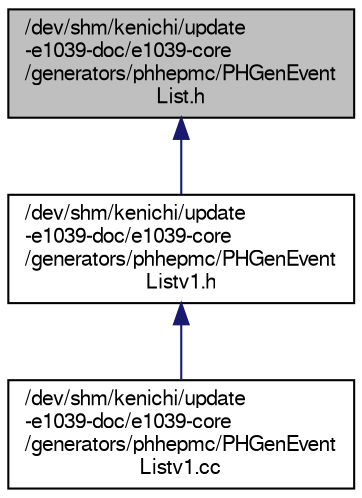 digraph "/dev/shm/kenichi/update-e1039-doc/e1039-core/generators/phhepmc/PHGenEventList.h"
{
  bgcolor="transparent";
  edge [fontname="FreeSans",fontsize="10",labelfontname="FreeSans",labelfontsize="10"];
  node [fontname="FreeSans",fontsize="10",shape=record];
  Node1 [label="/dev/shm/kenichi/update\l-e1039-doc/e1039-core\l/generators/phhepmc/PHGenEvent\lList.h",height=0.2,width=0.4,color="black", fillcolor="grey75", style="filled" fontcolor="black"];
  Node1 -> Node2 [dir="back",color="midnightblue",fontsize="10",style="solid",fontname="FreeSans"];
  Node2 [label="/dev/shm/kenichi/update\l-e1039-doc/e1039-core\l/generators/phhepmc/PHGenEvent\lListv1.h",height=0.2,width=0.4,color="black",URL="$d4/d7e/PHGenEventListv1_8h.html"];
  Node2 -> Node3 [dir="back",color="midnightblue",fontsize="10",style="solid",fontname="FreeSans"];
  Node3 [label="/dev/shm/kenichi/update\l-e1039-doc/e1039-core\l/generators/phhepmc/PHGenEvent\lListv1.cc",height=0.2,width=0.4,color="black",URL="$d5/d32/PHGenEventListv1_8cc.html"];
}

